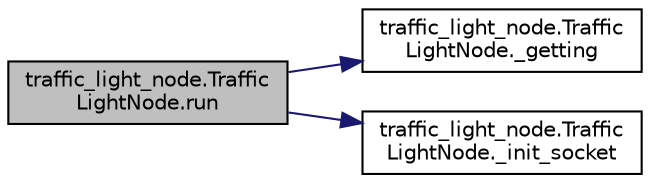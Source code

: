 digraph "traffic_light_node.TrafficLightNode.run"
{
 // LATEX_PDF_SIZE
  edge [fontname="Helvetica",fontsize="10",labelfontname="Helvetica",labelfontsize="10"];
  node [fontname="Helvetica",fontsize="10",shape=record];
  rankdir="LR";
  Node1 [label="traffic_light_node.Traffic\lLightNode.run",height=0.2,width=0.4,color="black", fillcolor="grey75", style="filled", fontcolor="black",tooltip=" "];
  Node1 -> Node2 [color="midnightblue",fontsize="10",style="solid",fontname="Helvetica"];
  Node2 [label="traffic_light_node.Traffic\lLightNode._getting",height=0.2,width=0.4,color="black", fillcolor="white", style="filled",URL="$classtraffic__light__node_1_1_traffic_light_node.html#abe4a7c8f68f9b45ba29e218bed8b556a",tooltip=" "];
  Node1 -> Node3 [color="midnightblue",fontsize="10",style="solid",fontname="Helvetica"];
  Node3 [label="traffic_light_node.Traffic\lLightNode._init_socket",height=0.2,width=0.4,color="black", fillcolor="white", style="filled",URL="$classtraffic__light__node_1_1_traffic_light_node.html#a4d5d450b8506b8f824e70bfa4094dcdb",tooltip=" "];
}
